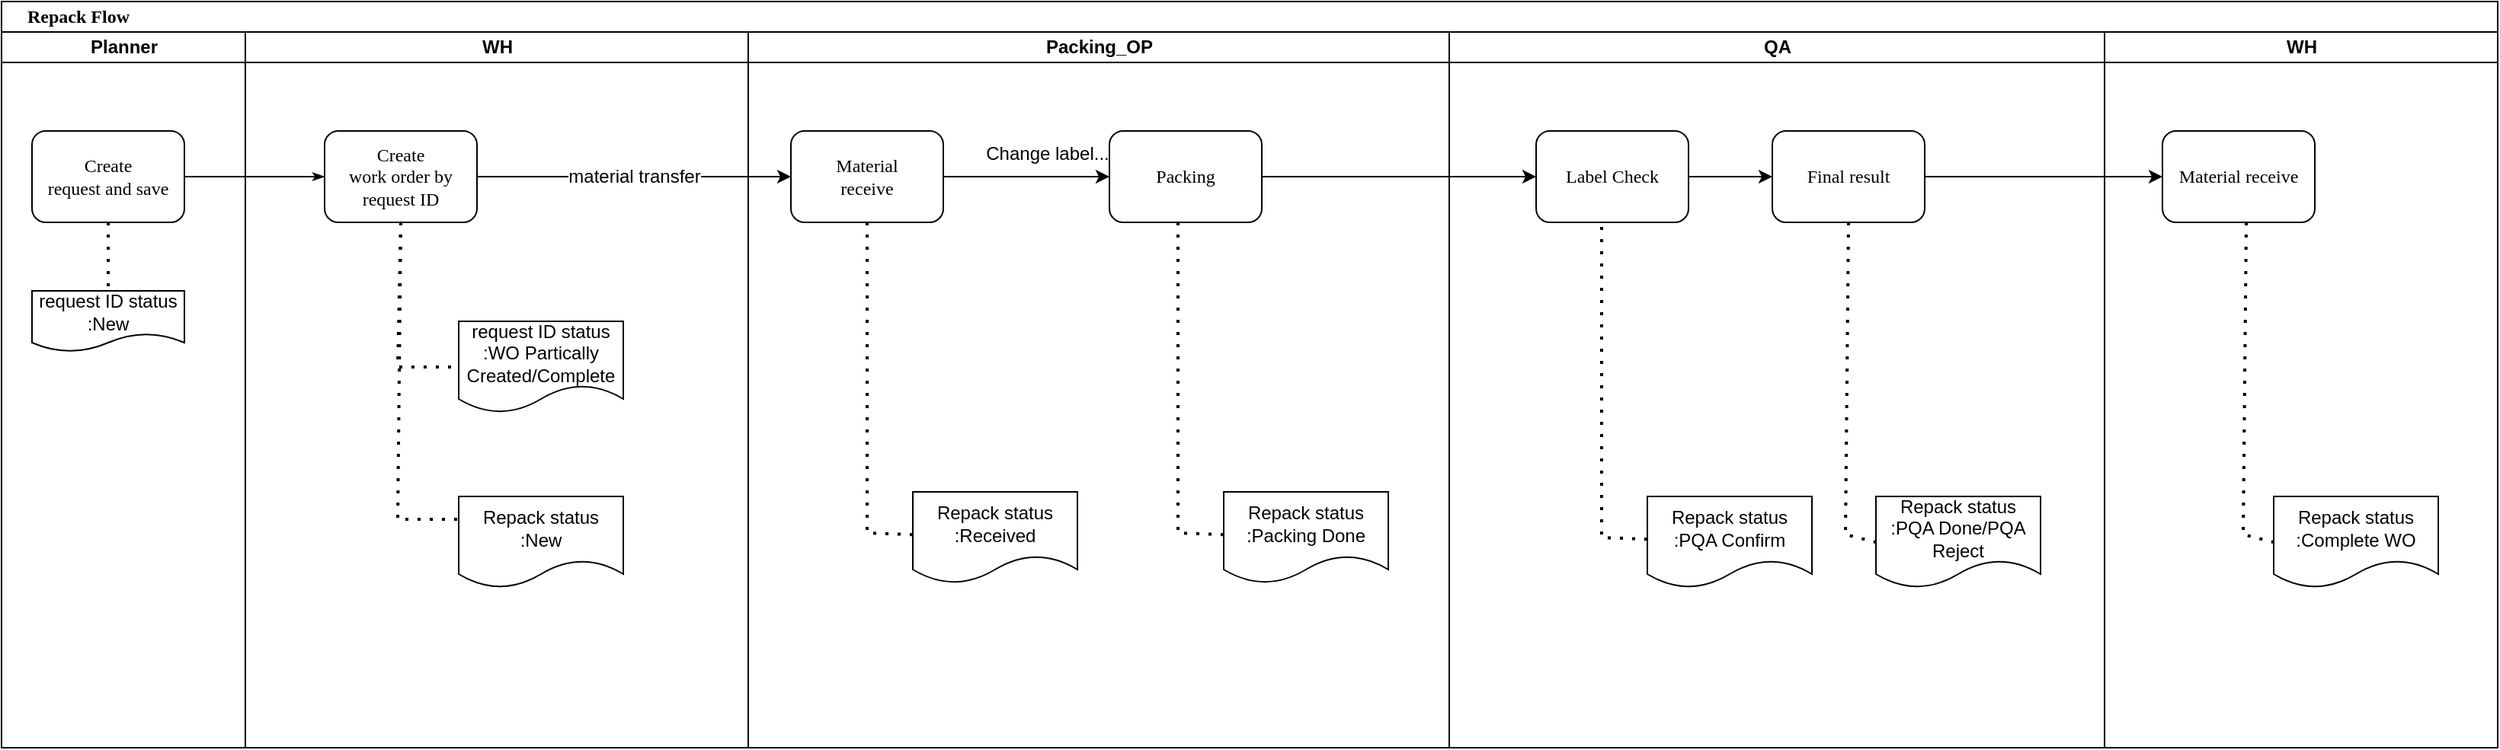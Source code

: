 <mxfile version="21.1.2" type="device">
  <diagram name="Page-1" id="74e2e168-ea6b-b213-b513-2b3c1d86103e">
    <mxGraphModel dx="1674" dy="836" grid="0" gridSize="10" guides="0" tooltips="1" connect="1" arrows="1" fold="1" page="1" pageScale="1" pageWidth="1100" pageHeight="850" background="none" math="0" shadow="0">
      <root>
        <mxCell id="0" />
        <mxCell id="1" parent="0" />
        <mxCell id="77e6c97f196da883-1" value="&amp;nbsp; &amp;nbsp; &amp;nbsp;Repack Flow" style="swimlane;html=1;childLayout=stackLayout;startSize=20;rounded=0;shadow=0;labelBackgroundColor=none;strokeWidth=1;fontFamily=Verdana;fontSize=12;align=left;" parent="1" vertex="1">
          <mxGeometry x="70" y="40" width="1638" height="490" as="geometry" />
        </mxCell>
        <mxCell id="77e6c97f196da883-2" value="Planner" style="swimlane;html=1;startSize=20;" parent="77e6c97f196da883-1" vertex="1">
          <mxGeometry y="20" width="160" height="470" as="geometry" />
        </mxCell>
        <mxCell id="77e6c97f196da883-8" value="Create&lt;br style=&quot;font-size: 12px;&quot;&gt;request and save" style="rounded=1;whiteSpace=wrap;html=1;shadow=0;labelBackgroundColor=none;strokeWidth=1;fontFamily=Verdana;fontSize=12;align=center;" parent="77e6c97f196da883-2" vertex="1">
          <mxGeometry x="20" y="65" width="100" height="60" as="geometry" />
        </mxCell>
        <mxCell id="QPGYUxcQ977ERs3qzV96-6" value="request ID status :New" style="shape=document;whiteSpace=wrap;html=1;boundedLbl=1;fontSize=12;" parent="77e6c97f196da883-2" vertex="1">
          <mxGeometry x="20" y="170" width="100" height="40" as="geometry" />
        </mxCell>
        <mxCell id="QPGYUxcQ977ERs3qzV96-8" value="" style="endArrow=none;dashed=1;html=1;dashPattern=1 3;strokeWidth=2;rounded=0;entryX=0.5;entryY=0;entryDx=0;entryDy=0;exitX=0.5;exitY=1;exitDx=0;exitDy=0;fontSize=12;" parent="77e6c97f196da883-2" source="77e6c97f196da883-8" target="QPGYUxcQ977ERs3qzV96-6" edge="1">
          <mxGeometry width="50" height="50" relative="1" as="geometry">
            <mxPoint x="430" y="-10" as="sourcePoint" />
            <mxPoint x="480" y="-60" as="targetPoint" />
          </mxGeometry>
        </mxCell>
        <mxCell id="77e6c97f196da883-26" style="edgeStyle=orthogonalEdgeStyle;rounded=1;html=1;labelBackgroundColor=none;startArrow=none;startFill=0;startSize=5;endArrow=classicThin;endFill=1;endSize=5;jettySize=auto;orthogonalLoop=1;strokeWidth=1;fontFamily=Verdana;fontSize=12;" parent="77e6c97f196da883-1" source="77e6c97f196da883-8" target="77e6c97f196da883-11" edge="1">
          <mxGeometry relative="1" as="geometry" />
        </mxCell>
        <mxCell id="77e6c97f196da883-3" value="WH" style="swimlane;html=1;startSize=20;" parent="77e6c97f196da883-1" vertex="1">
          <mxGeometry x="160" y="20" width="330" height="470" as="geometry" />
        </mxCell>
        <mxCell id="77e6c97f196da883-11" value="Create&lt;br style=&quot;font-size: 12px;&quot;&gt;work order by request ID" style="rounded=1;whiteSpace=wrap;html=1;shadow=0;labelBackgroundColor=none;strokeWidth=1;fontFamily=Verdana;fontSize=12;align=center;" parent="77e6c97f196da883-3" vertex="1">
          <mxGeometry x="52" y="65" width="100" height="60" as="geometry" />
        </mxCell>
        <mxCell id="QPGYUxcQ977ERs3qzV96-9" value="request ID status :WO Partically Created/Complete" style="shape=document;whiteSpace=wrap;html=1;boundedLbl=1;fontSize=12;" parent="77e6c97f196da883-3" vertex="1">
          <mxGeometry x="140" y="190" width="108" height="60" as="geometry" />
        </mxCell>
        <mxCell id="QPGYUxcQ977ERs3qzV96-10" value="" style="endArrow=none;dashed=1;html=1;dashPattern=1 3;strokeWidth=2;rounded=0;entryX=0;entryY=0.5;entryDx=0;entryDy=0;exitX=0.5;exitY=1;exitDx=0;exitDy=0;fontSize=12;" parent="77e6c97f196da883-3" source="77e6c97f196da883-11" target="QPGYUxcQ977ERs3qzV96-9" edge="1">
          <mxGeometry width="50" height="50" relative="1" as="geometry">
            <mxPoint x="-80" y="135" as="sourcePoint" />
            <mxPoint x="-80" y="180" as="targetPoint" />
            <Array as="points">
              <mxPoint x="100" y="220" />
            </Array>
          </mxGeometry>
        </mxCell>
        <mxCell id="QPGYUxcQ977ERs3qzV96-12" value="Repack status :New" style="shape=document;whiteSpace=wrap;html=1;boundedLbl=1;fontSize=12;" parent="77e6c97f196da883-3" vertex="1">
          <mxGeometry x="140" y="305" width="108" height="60" as="geometry" />
        </mxCell>
        <mxCell id="QPGYUxcQ977ERs3qzV96-13" value="" style="endArrow=none;dashed=1;html=1;dashPattern=1 3;strokeWidth=2;rounded=0;entryX=0;entryY=0.25;entryDx=0;entryDy=0;exitX=0.5;exitY=1;exitDx=0;exitDy=0;fontSize=12;" parent="77e6c97f196da883-3" source="77e6c97f196da883-11" target="QPGYUxcQ977ERs3qzV96-12" edge="1">
          <mxGeometry width="50" height="50" relative="1" as="geometry">
            <mxPoint x="112" y="135" as="sourcePoint" />
            <mxPoint x="116" y="180" as="targetPoint" />
            <Array as="points">
              <mxPoint x="100" y="320" />
            </Array>
          </mxGeometry>
        </mxCell>
        <mxCell id="77e6c97f196da883-4" value="Packing_OP" style="swimlane;html=1;startSize=20;" parent="77e6c97f196da883-1" vertex="1">
          <mxGeometry x="490" y="20" width="460" height="470" as="geometry" />
        </mxCell>
        <mxCell id="QPGYUxcQ977ERs3qzV96-19" value="Change label..." style="edgeStyle=orthogonalEdgeStyle;rounded=0;orthogonalLoop=1;jettySize=auto;html=1;entryX=0;entryY=0.5;entryDx=0;entryDy=0;fontSize=12;" parent="77e6c97f196da883-4" source="QPGYUxcQ977ERs3qzV96-1" target="QPGYUxcQ977ERs3qzV96-16" edge="1">
          <mxGeometry x="0.24" y="15" relative="1" as="geometry">
            <mxPoint as="offset" />
          </mxGeometry>
        </mxCell>
        <mxCell id="QPGYUxcQ977ERs3qzV96-1" value="Material&lt;br style=&quot;font-size: 12px;&quot;&gt;receive" style="rounded=1;whiteSpace=wrap;html=1;shadow=0;labelBackgroundColor=none;strokeWidth=1;fontFamily=Verdana;fontSize=12;align=center;" parent="77e6c97f196da883-4" vertex="1">
          <mxGeometry x="28" y="65" width="100" height="60" as="geometry" />
        </mxCell>
        <mxCell id="QPGYUxcQ977ERs3qzV96-14" value="Repack status :Received" style="shape=document;whiteSpace=wrap;html=1;boundedLbl=1;fontSize=12;" parent="77e6c97f196da883-4" vertex="1">
          <mxGeometry x="108" y="302" width="108" height="60" as="geometry" />
        </mxCell>
        <mxCell id="QPGYUxcQ977ERs3qzV96-15" value="" style="endArrow=none;dashed=1;html=1;dashPattern=1 3;strokeWidth=2;rounded=0;exitX=0.5;exitY=1;exitDx=0;exitDy=0;fontSize=12;" parent="77e6c97f196da883-4" source="QPGYUxcQ977ERs3qzV96-1" target="QPGYUxcQ977ERs3qzV96-14" edge="1">
          <mxGeometry width="50" height="50" relative="1" as="geometry">
            <mxPoint x="-210" y="135" as="sourcePoint" />
            <mxPoint x="-172" y="330" as="targetPoint" />
            <Array as="points">
              <mxPoint x="78" y="329" />
            </Array>
          </mxGeometry>
        </mxCell>
        <mxCell id="QPGYUxcQ977ERs3qzV96-16" value="Packing" style="rounded=1;whiteSpace=wrap;html=1;shadow=0;labelBackgroundColor=none;strokeWidth=1;fontFamily=Verdana;fontSize=12;align=center;" parent="77e6c97f196da883-4" vertex="1">
          <mxGeometry x="237" y="65" width="100" height="60" as="geometry" />
        </mxCell>
        <mxCell id="QPGYUxcQ977ERs3qzV96-17" value="Repack status :Packing Done" style="shape=document;whiteSpace=wrap;html=1;boundedLbl=1;fontSize=12;" parent="77e6c97f196da883-4" vertex="1">
          <mxGeometry x="312" y="302" width="108" height="60" as="geometry" />
        </mxCell>
        <mxCell id="QPGYUxcQ977ERs3qzV96-18" value="" style="endArrow=none;dashed=1;html=1;dashPattern=1 3;strokeWidth=2;rounded=0;exitX=0.5;exitY=1;exitDx=0;exitDy=0;fontSize=12;" parent="77e6c97f196da883-4" target="QPGYUxcQ977ERs3qzV96-17" edge="1">
          <mxGeometry width="50" height="50" relative="1" as="geometry">
            <mxPoint x="282" y="125" as="sourcePoint" />
            <mxPoint x="32" y="330" as="targetPoint" />
            <Array as="points">
              <mxPoint x="282" y="329" />
            </Array>
          </mxGeometry>
        </mxCell>
        <mxCell id="77e6c97f196da883-5" value="QA" style="swimlane;html=1;startSize=20;" parent="77e6c97f196da883-1" vertex="1">
          <mxGeometry x="950" y="20" width="430" height="470" as="geometry" />
        </mxCell>
        <mxCell id="QPGYUxcQ977ERs3qzV96-27" style="edgeStyle=orthogonalEdgeStyle;rounded=0;orthogonalLoop=1;jettySize=auto;html=1;entryX=0;entryY=0.5;entryDx=0;entryDy=0;fontSize=12;" parent="77e6c97f196da883-5" source="QPGYUxcQ977ERs3qzV96-20" target="QPGYUxcQ977ERs3qzV96-24" edge="1">
          <mxGeometry relative="1" as="geometry" />
        </mxCell>
        <mxCell id="QPGYUxcQ977ERs3qzV96-20" value="Label Check" style="rounded=1;whiteSpace=wrap;html=1;shadow=0;labelBackgroundColor=none;strokeWidth=1;fontFamily=Verdana;fontSize=12;align=center;" parent="77e6c97f196da883-5" vertex="1">
          <mxGeometry x="57" y="65" width="100" height="60" as="geometry" />
        </mxCell>
        <mxCell id="QPGYUxcQ977ERs3qzV96-22" value="Repack status :PQA Confirm" style="shape=document;whiteSpace=wrap;html=1;boundedLbl=1;fontSize=12;" parent="77e6c97f196da883-5" vertex="1">
          <mxGeometry x="130" y="305" width="108" height="60" as="geometry" />
        </mxCell>
        <mxCell id="QPGYUxcQ977ERs3qzV96-23" value="" style="endArrow=none;dashed=1;html=1;dashPattern=1 3;strokeWidth=2;rounded=0;exitX=0.5;exitY=1;exitDx=0;exitDy=0;fontSize=12;" parent="77e6c97f196da883-5" target="QPGYUxcQ977ERs3qzV96-22" edge="1">
          <mxGeometry width="50" height="50" relative="1" as="geometry">
            <mxPoint x="100" y="128" as="sourcePoint" />
            <mxPoint x="-150" y="333" as="targetPoint" />
            <Array as="points">
              <mxPoint x="100" y="332" />
            </Array>
          </mxGeometry>
        </mxCell>
        <mxCell id="QPGYUxcQ977ERs3qzV96-24" value="Final result" style="rounded=1;whiteSpace=wrap;html=1;shadow=0;labelBackgroundColor=none;strokeWidth=1;fontFamily=Verdana;fontSize=12;align=center;" parent="77e6c97f196da883-5" vertex="1">
          <mxGeometry x="212" y="65" width="100" height="60" as="geometry" />
        </mxCell>
        <mxCell id="QPGYUxcQ977ERs3qzV96-25" value="Repack status :PQA Done/PQA Reject" style="shape=document;whiteSpace=wrap;html=1;boundedLbl=1;fontSize=12;" parent="77e6c97f196da883-5" vertex="1">
          <mxGeometry x="280" y="305" width="108" height="60" as="geometry" />
        </mxCell>
        <mxCell id="QPGYUxcQ977ERs3qzV96-26" value="" style="endArrow=none;dashed=1;html=1;dashPattern=1 3;strokeWidth=2;rounded=0;exitX=0.5;exitY=1;exitDx=0;exitDy=0;entryX=0;entryY=0.5;entryDx=0;entryDy=0;fontSize=12;" parent="77e6c97f196da883-5" source="QPGYUxcQ977ERs3qzV96-24" target="QPGYUxcQ977ERs3qzV96-25" edge="1">
          <mxGeometry width="50" height="50" relative="1" as="geometry">
            <mxPoint x="110" y="138" as="sourcePoint" />
            <mxPoint x="140" y="343" as="targetPoint" />
            <Array as="points">
              <mxPoint x="260" y="330" />
            </Array>
          </mxGeometry>
        </mxCell>
        <mxCell id="QPGYUxcQ977ERs3qzV96-4" value="WH" style="swimlane;html=1;startSize=20;" parent="77e6c97f196da883-1" vertex="1">
          <mxGeometry x="1380" y="20" width="258" height="470" as="geometry" />
        </mxCell>
        <mxCell id="QPGYUxcQ977ERs3qzV96-28" value="Material receive" style="rounded=1;whiteSpace=wrap;html=1;shadow=0;labelBackgroundColor=none;strokeWidth=1;fontFamily=Verdana;fontSize=12;align=center;" parent="QPGYUxcQ977ERs3qzV96-4" vertex="1">
          <mxGeometry x="38" y="65" width="100" height="60" as="geometry" />
        </mxCell>
        <mxCell id="QPGYUxcQ977ERs3qzV96-30" value="Repack status :Complete WO" style="shape=document;whiteSpace=wrap;html=1;boundedLbl=1;fontSize=12;" parent="QPGYUxcQ977ERs3qzV96-4" vertex="1">
          <mxGeometry x="111" y="305" width="108" height="60" as="geometry" />
        </mxCell>
        <mxCell id="QPGYUxcQ977ERs3qzV96-31" value="" style="endArrow=none;dashed=1;html=1;dashPattern=1 3;strokeWidth=2;rounded=0;exitX=0.5;exitY=1;exitDx=0;exitDy=0;entryX=0;entryY=0.5;entryDx=0;entryDy=0;fontSize=12;" parent="QPGYUxcQ977ERs3qzV96-4" target="QPGYUxcQ977ERs3qzV96-30" edge="1">
          <mxGeometry width="50" height="50" relative="1" as="geometry">
            <mxPoint x="93" y="125" as="sourcePoint" />
            <mxPoint x="-29" y="343" as="targetPoint" />
            <Array as="points">
              <mxPoint x="91" y="330" />
            </Array>
          </mxGeometry>
        </mxCell>
        <mxCell id="QPGYUxcQ977ERs3qzV96-2" value="material transfer" style="edgeStyle=orthogonalEdgeStyle;rounded=0;orthogonalLoop=1;jettySize=auto;html=1;fontSize=12;" parent="77e6c97f196da883-1" source="77e6c97f196da883-11" target="QPGYUxcQ977ERs3qzV96-1" edge="1">
          <mxGeometry relative="1" as="geometry" />
        </mxCell>
        <mxCell id="QPGYUxcQ977ERs3qzV96-21" value="" style="edgeStyle=orthogonalEdgeStyle;rounded=0;orthogonalLoop=1;jettySize=auto;html=1;fontSize=12;" parent="77e6c97f196da883-1" source="QPGYUxcQ977ERs3qzV96-16" target="QPGYUxcQ977ERs3qzV96-20" edge="1">
          <mxGeometry relative="1" as="geometry" />
        </mxCell>
        <mxCell id="QPGYUxcQ977ERs3qzV96-29" value="" style="edgeStyle=orthogonalEdgeStyle;rounded=0;orthogonalLoop=1;jettySize=auto;html=1;fontSize=12;" parent="77e6c97f196da883-1" source="QPGYUxcQ977ERs3qzV96-24" target="QPGYUxcQ977ERs3qzV96-28" edge="1">
          <mxGeometry relative="1" as="geometry" />
        </mxCell>
      </root>
    </mxGraphModel>
  </diagram>
</mxfile>
